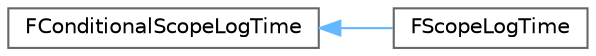 digraph "Graphical Class Hierarchy"
{
 // INTERACTIVE_SVG=YES
 // LATEX_PDF_SIZE
  bgcolor="transparent";
  edge [fontname=Helvetica,fontsize=10,labelfontname=Helvetica,labelfontsize=10];
  node [fontname=Helvetica,fontsize=10,shape=box,height=0.2,width=0.4];
  rankdir="LR";
  Node0 [id="Node000000",label="FConditionalScopeLogTime",height=0.2,width=0.4,color="grey40", fillcolor="white", style="filled",URL="$d7/de3/structFConditionalScopeLogTime.html",tooltip="Utility class to log time passed in seconds, adding cumulative stats to passed in variable."];
  Node0 -> Node1 [id="edge3651_Node000000_Node000001",dir="back",color="steelblue1",style="solid",tooltip=" "];
  Node1 [id="Node000001",label="FScopeLogTime",height=0.2,width=0.4,color="grey40", fillcolor="white", style="filled",URL="$d6/dc3/structFScopeLogTime.html",tooltip="Utility class to log time passed in seconds, adding cumulative stats to passed in variable."];
}
